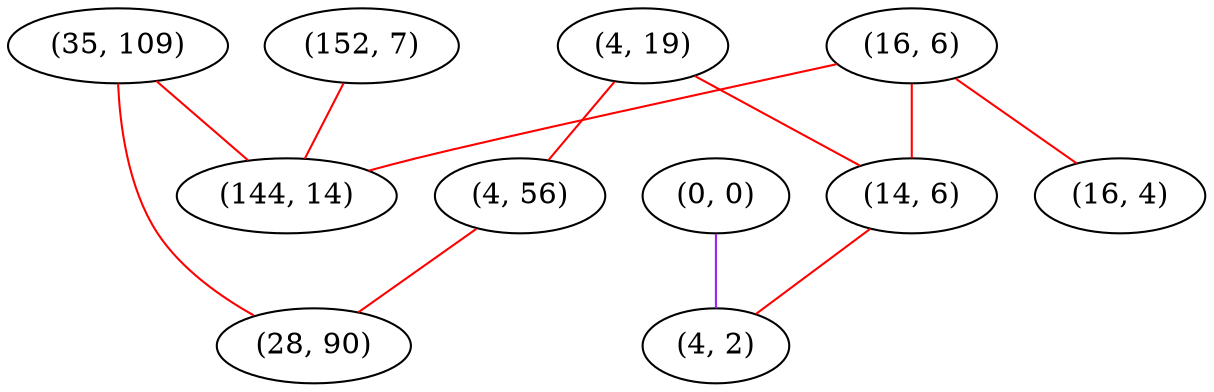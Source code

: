 graph "" {
"(16, 6)";
"(0, 0)";
"(152, 7)";
"(4, 19)";
"(35, 109)";
"(144, 14)";
"(4, 56)";
"(16, 4)";
"(14, 6)";
"(28, 90)";
"(4, 2)";
"(16, 6)" -- "(144, 14)"  [color=red, key=0, weight=1];
"(16, 6)" -- "(16, 4)"  [color=red, key=0, weight=1];
"(16, 6)" -- "(14, 6)"  [color=red, key=0, weight=1];
"(0, 0)" -- "(4, 2)"  [color=purple, key=0, weight=4];
"(152, 7)" -- "(144, 14)"  [color=red, key=0, weight=1];
"(4, 19)" -- "(4, 56)"  [color=red, key=0, weight=1];
"(4, 19)" -- "(14, 6)"  [color=red, key=0, weight=1];
"(35, 109)" -- "(28, 90)"  [color=red, key=0, weight=1];
"(35, 109)" -- "(144, 14)"  [color=red, key=0, weight=1];
"(4, 56)" -- "(28, 90)"  [color=red, key=0, weight=1];
"(14, 6)" -- "(4, 2)"  [color=red, key=0, weight=1];
}
